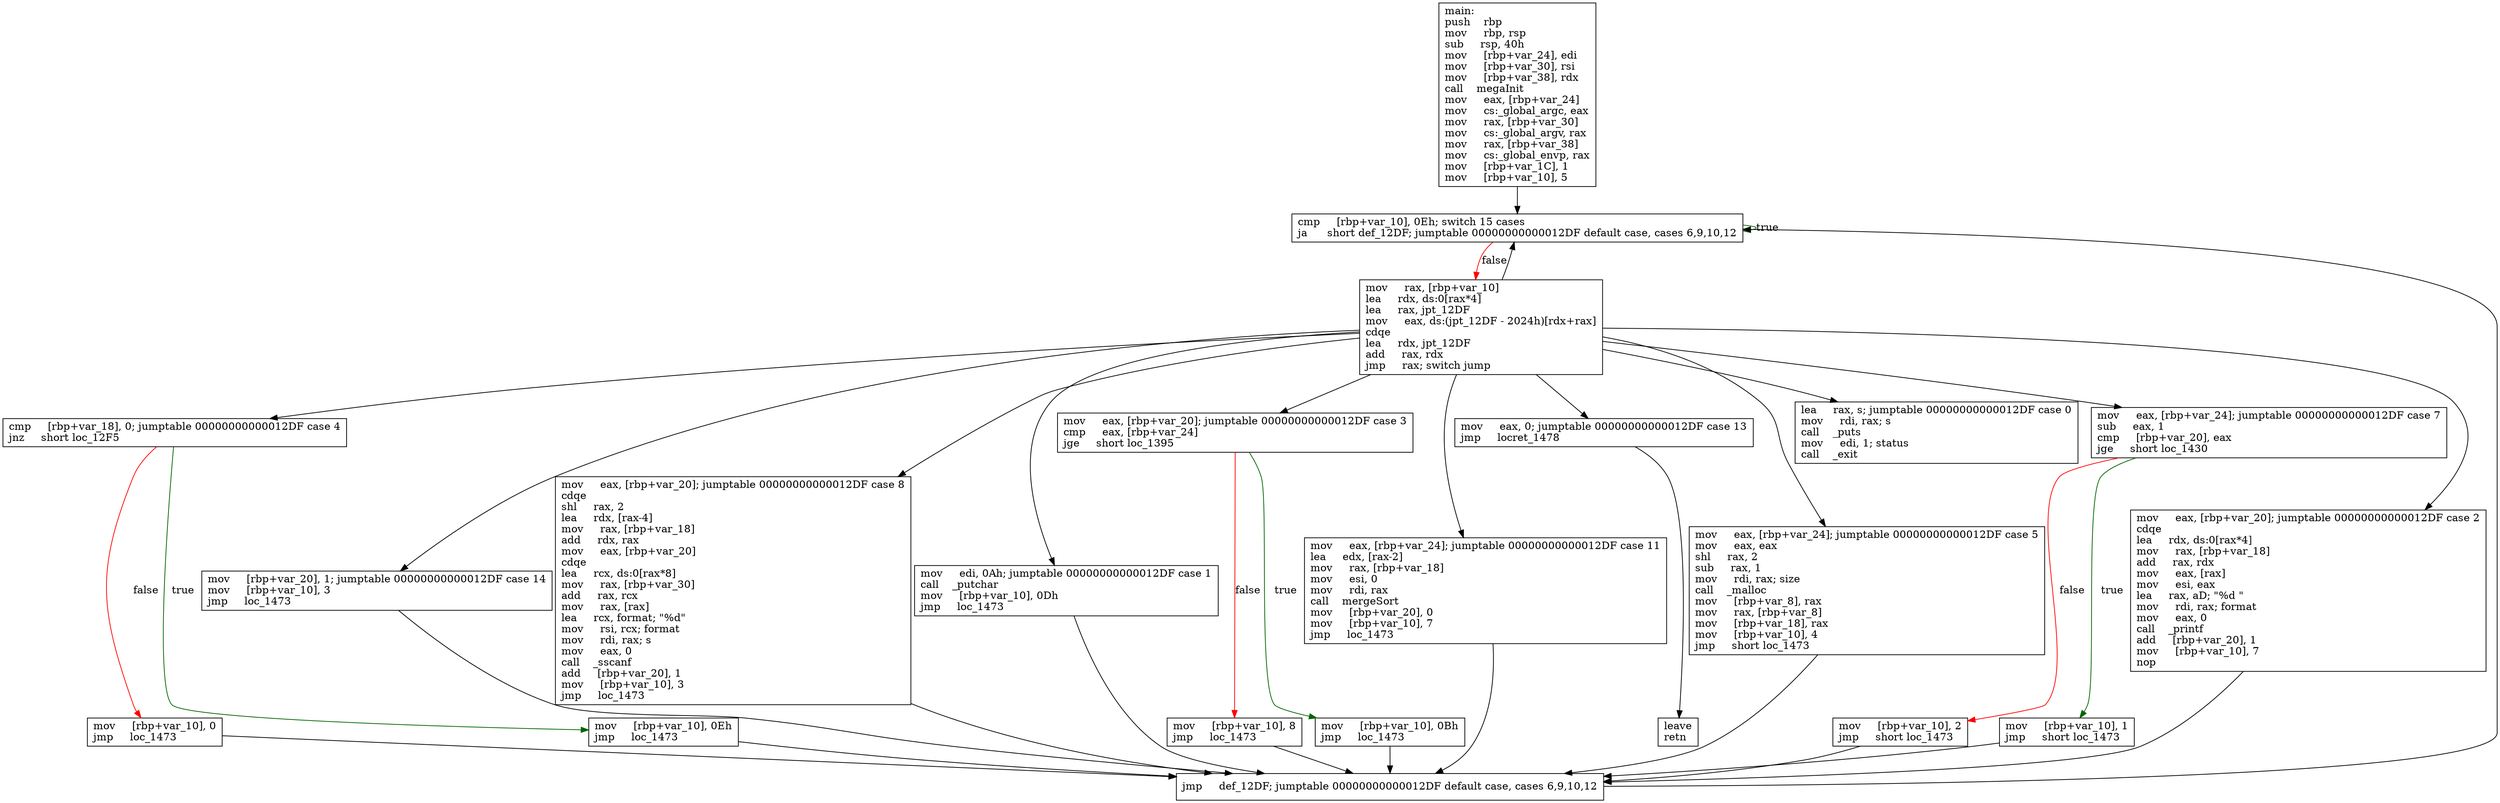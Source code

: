 digraph "main" {
	graph [
	];
	node [
		shape = "box"
	];
	edge [
	];
	"0" [
		label = "main:\lpush    rbp\lmov     rbp, rsp\lsub     rsp, 40h\lmov     [rbp+var_24], edi\lmov     [rbp+var_30], rsi\lmov     [rbp+var_38], rdx\lcall    megaInit\lmov     eax, [rbp+var_24]\lmov     cs:_global_argc, eax\lmov     rax, [rbp+var_30]\lmov     cs:_global_argv, rax\lmov     rax, [rbp+var_38]\lmov     cs:_global_envp, rax\lmov     [rbp+var_1C], 1\lmov     [rbp+var_10], 5\l"
	];
	"1" [
		label = "cmp     [rbp+var_10], 0Eh; switch 15 cases\lja      short def_12DF; jumptable 00000000000012DF default case, cases 6,9,10,12\l"
	];
	"2" [
		label = "mov     rax, [rbp+var_10]\llea     rdx, ds:0[rax*4]\llea     rax, jpt_12DF\lmov     eax, ds:(jpt_12DF - 2024h)[rdx+rax]\lcdqe\llea     rdx, jpt_12DF\ladd     rax, rdx\ljmp     rax; switch jump\l"
	];
	"3" [
		label = "cmp     [rbp+var_18], 0; jumptable 00000000000012DF case 4\ljnz     short loc_12F5\l"
	];
	"4" [
		label = "mov     [rbp+var_10], 0\ljmp     loc_1473\l"
	];
	"5" [
		label = "mov     [rbp+var_10], 0Eh\ljmp     loc_1473\l"
	];
	"6" [
		label = "mov     [rbp+var_20], 1; jumptable 00000000000012DF case 14\lmov     [rbp+var_10], 3\ljmp     loc_1473\l"
	];
	"7" [
		label = "mov     eax, [rbp+var_20]; jumptable 00000000000012DF case 8\lcdqe\lshl     rax, 2\llea     rdx, [rax-4]\lmov     rax, [rbp+var_18]\ladd     rdx, rax\lmov     eax, [rbp+var_20]\lcdqe\llea     rcx, ds:0[rax*8]\lmov     rax, [rbp+var_30]\ladd     rax, rcx\lmov     rax, [rax]\llea     rcx, format; \"%d\"\lmov     rsi, rcx; format\lmov     rdi, rax; s\lmov     eax, 0\lcall    _sscanf\ladd     [rbp+var_20], 1\lmov     [rbp+var_10], 3\ljmp     loc_1473\l"
	];
	"8" [
		label = "mov     edi, 0Ah; jumptable 00000000000012DF case 1\lcall    _putchar\lmov     [rbp+var_10], 0Dh\ljmp     loc_1473\l"
	];
	"9" [
		label = "mov     eax, [rbp+var_20]; jumptable 00000000000012DF case 3\lcmp     eax, [rbp+var_24]\ljge     short loc_1395\l"
	];
	"10" [
		label = "mov     [rbp+var_10], 8\ljmp     loc_1473\l"
	];
	"11" [
		label = "mov     [rbp+var_10], 0Bh\ljmp     loc_1473\l"
	];
	"12" [
		label = "mov     eax, [rbp+var_24]; jumptable 00000000000012DF case 11\llea     edx, [rax-2]\lmov     rax, [rbp+var_18]\lmov     esi, 0\lmov     rdi, rax\lcall    mergeSort\lmov     [rbp+var_20], 0\lmov     [rbp+var_10], 7\ljmp     loc_1473\l"
	];
	"13" [
		label = "mov     eax, 0; jumptable 00000000000012DF case 13\ljmp     locret_1478\l"
	];
	"14" [
		label = "mov     eax, [rbp+var_24]; jumptable 00000000000012DF case 5\lmov     eax, eax\lshl     rax, 2\lsub     rax, 1\lmov     rdi, rax; size\lcall    _malloc\lmov     [rbp+var_8], rax\lmov     rax, [rbp+var_8]\lmov     [rbp+var_18], rax\lmov     [rbp+var_10], 4\ljmp     short loc_1473\l"
	];
	"15" [
		label = "lea     rax, s; jumptable 00000000000012DF case 0\lmov     rdi, rax; s\lcall    _puts\lmov     edi, 1; status\lcall    _exit\l"
	];
	"16" [
		label = "mov     eax, [rbp+var_24]; jumptable 00000000000012DF case 7\lsub     eax, 1\lcmp     [rbp+var_20], eax\ljge     short loc_1430\l"
	];
	"17" [
		label = "mov     [rbp+var_10], 2\ljmp     short loc_1473\l"
	];
	"18" [
		label = "mov     [rbp+var_10], 1\ljmp     short loc_1473\l"
	];
	"19" [
		label = "mov     eax, [rbp+var_20]; jumptable 00000000000012DF case 2\lcdqe\llea     rdx, ds:0[rax*4]\lmov     rax, [rbp+var_18]\ladd     rax, rdx\lmov     eax, [rax]\lmov     esi, eax\llea     rax, aD; \"%d \"\lmov     rdi, rax; format\lmov     eax, 0\lcall    _printf\ladd     [rbp+var_20], 1\lmov     [rbp+var_10], 7\lnop\l"
	];
	"20" [
		label = "jmp     def_12DF; jumptable 00000000000012DF default case, cases 6,9,10,12\l"
	];
	"21" [
		label = "leave\lretn\l"
	];
// node 0
	"0" -> "1" [ ];
// node 1
	"1" -> "2" [ label = "false", color = red ];
	"1" -> "1" [ label = "true", color = darkgreen ];
// node 2
	"2" -> "1" [ ];
	"2" -> "3" [ ];
	"2" -> "6" [ ];
	"2" -> "7" [ ];
	"2" -> "8" [ ];
	"2" -> "9" [ ];
	"2" -> "12" [ ];
	"2" -> "13" [ ];
	"2" -> "14" [ ];
	"2" -> "15" [ ];
	"2" -> "16" [ ];
	"2" -> "19" [ ];
// node 3
	"3" -> "4" [ label = "false", color = red ];
	"3" -> "5" [ label = "true", color = darkgreen ];
// node 4
	"4" -> "20" [ ];
// node 5
	"5" -> "20" [ ];
// node 6
	"6" -> "20" [ ];
// node 7
	"7" -> "20" [ ];
// node 8
	"8" -> "20" [ ];
// node 9
	"9" -> "10" [ label = "false", color = red ];
	"9" -> "11" [ label = "true", color = darkgreen ];
// node 10
	"10" -> "20" [ ];
// node 11
	"11" -> "20" [ ];
// node 12
	"12" -> "20" [ ];
// node 13
	"13" -> "21" [ ];
// node 14
	"14" -> "20" [ ];
// node 15
// node 16
	"16" -> "17" [ label = "false", color = red ];
	"16" -> "18" [ label = "true", color = darkgreen ];
// node 17
	"17" -> "20" [ ];
// node 18
	"18" -> "20" [ ];
// node 19
	"19" -> "20" [ ];
// node 20
	"20" -> "1" [ ];
// node 21
}
